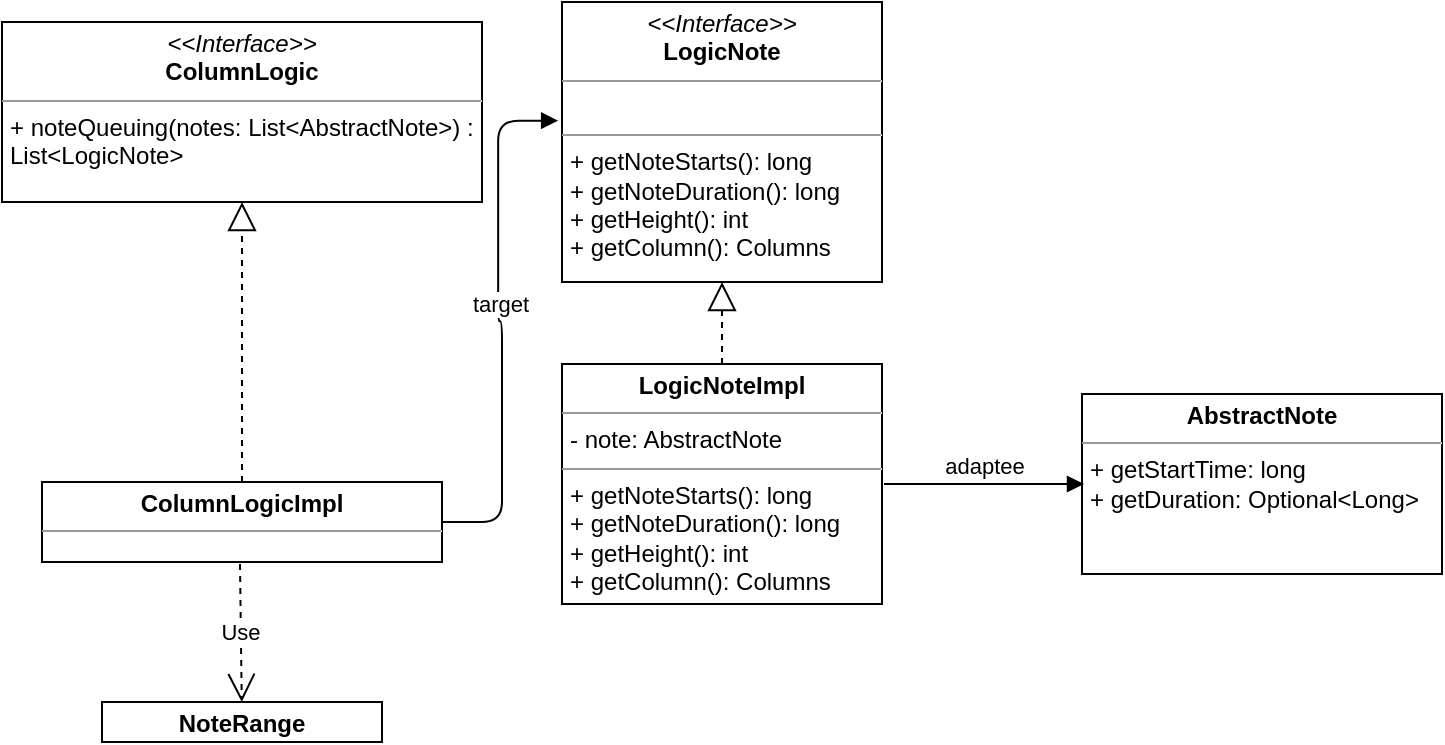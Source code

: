<mxfile version="14.9.8" type="device"><diagram id="C5RBs43oDa-KdzZeNtuy" name="Page-1"><mxGraphModel dx="1038" dy="489" grid="1" gridSize="10" guides="1" tooltips="1" connect="1" arrows="1" fold="1" page="1" pageScale="1" pageWidth="827" pageHeight="1169" math="0" shadow="0"><root><mxCell id="WIyWlLk6GJQsqaUBKTNV-0"/><mxCell id="WIyWlLk6GJQsqaUBKTNV-1" parent="WIyWlLk6GJQsqaUBKTNV-0"/><mxCell id="oboRcRIFWxjvqPnqNm6J-0" value="&lt;p style=&quot;margin: 0px ; margin-top: 4px ; text-align: center&quot;&gt;&lt;b&gt;AbstractNote&lt;/b&gt;&lt;/p&gt;&lt;hr size=&quot;1&quot;&gt;&lt;p style=&quot;margin: 0px ; margin-left: 4px&quot;&gt;+ getStartTime: long&lt;/p&gt;&lt;p style=&quot;margin: 0px ; margin-left: 4px&quot;&gt;+ getDuration: Optional&amp;lt;Long&amp;gt;&lt;/p&gt;" style="verticalAlign=top;align=left;overflow=fill;fontSize=12;fontFamily=Helvetica;html=1;" vertex="1" parent="WIyWlLk6GJQsqaUBKTNV-1"><mxGeometry x="540" y="216" width="180" height="90" as="geometry"/></mxCell><mxCell id="oboRcRIFWxjvqPnqNm6J-2" value="&lt;p style=&quot;margin: 0px ; margin-top: 4px ; text-align: center&quot;&gt;&lt;i&gt;&amp;lt;&amp;lt;Interface&amp;gt;&amp;gt;&lt;/i&gt;&lt;br&gt;&lt;b&gt;LogicNote&lt;/b&gt;&lt;/p&gt;&lt;hr size=&quot;1&quot;&gt;&lt;p style=&quot;margin: 0px ; margin-left: 4px&quot;&gt;&lt;br&gt;&lt;/p&gt;&lt;hr size=&quot;1&quot;&gt;&lt;p style=&quot;margin: 0px ; margin-left: 4px&quot;&gt;+ getNoteStarts(): long&lt;br&gt;+ getNoteDuration(): long&lt;br&gt;+ getHeight(): int&lt;br&gt;+ getColumn(): Columns&lt;/p&gt;" style="verticalAlign=top;align=left;overflow=fill;fontSize=12;fontFamily=Helvetica;html=1;" vertex="1" parent="WIyWlLk6GJQsqaUBKTNV-1"><mxGeometry x="280" y="20" width="160" height="140" as="geometry"/></mxCell><mxCell id="oboRcRIFWxjvqPnqNm6J-3" value="&lt;p style=&quot;margin: 0px ; margin-top: 4px ; text-align: center&quot;&gt;&lt;b&gt;LogicNoteImpl&lt;/b&gt;&lt;/p&gt;&lt;hr size=&quot;1&quot;&gt;&lt;p style=&quot;margin: 0px ; margin-left: 4px&quot;&gt;- note: AbstractNote&lt;/p&gt;&lt;hr size=&quot;1&quot;&gt;&lt;p style=&quot;margin: 0px ; margin-left: 4px&quot;&gt;+ getNoteStarts(): long&lt;br&gt;+ getNoteDuration(): long&lt;br&gt;+ getHeight(): int&lt;br&gt;+ getColumn(): Columns&lt;br&gt;&lt;/p&gt;" style="verticalAlign=top;align=left;overflow=fill;fontSize=12;fontFamily=Helvetica;html=1;" vertex="1" parent="WIyWlLk6GJQsqaUBKTNV-1"><mxGeometry x="280" y="201" width="160" height="120" as="geometry"/></mxCell><mxCell id="oboRcRIFWxjvqPnqNm6J-4" value="" style="endArrow=block;dashed=1;endFill=0;endSize=12;html=1;" edge="1" parent="WIyWlLk6GJQsqaUBKTNV-1" source="oboRcRIFWxjvqPnqNm6J-3" target="oboRcRIFWxjvqPnqNm6J-2"><mxGeometry width="160" relative="1" as="geometry"><mxPoint x="330" y="250" as="sourcePoint"/><mxPoint x="490" y="250" as="targetPoint"/></mxGeometry></mxCell><mxCell id="oboRcRIFWxjvqPnqNm6J-5" value="adaptee" style="html=1;verticalAlign=bottom;endArrow=block;entryX=0;entryY=0.5;entryDx=0;entryDy=0;" edge="1" parent="WIyWlLk6GJQsqaUBKTNV-1"><mxGeometry width="80" relative="1" as="geometry"><mxPoint x="441" y="261" as="sourcePoint"/><mxPoint x="541" y="261" as="targetPoint"/></mxGeometry></mxCell><mxCell id="oboRcRIFWxjvqPnqNm6J-7" value="&lt;p style=&quot;margin: 0px ; margin-top: 4px ; text-align: center&quot;&gt;&lt;b&gt;ColumnLogicImpl&lt;/b&gt;&lt;/p&gt;&lt;hr size=&quot;1&quot;&gt;&lt;p style=&quot;margin: 0px ; margin-left: 4px&quot;&gt;&lt;br&gt;&lt;/p&gt;" style="verticalAlign=top;align=left;overflow=fill;fontSize=12;fontFamily=Helvetica;html=1;" vertex="1" parent="WIyWlLk6GJQsqaUBKTNV-1"><mxGeometry x="20" y="260" width="200" height="40" as="geometry"/></mxCell><mxCell id="oboRcRIFWxjvqPnqNm6J-8" value="target" style="html=1;verticalAlign=bottom;endArrow=block;entryX=-0.012;entryY=0.424;entryDx=0;entryDy=0;entryPerimeter=0;edgeStyle=entityRelationEdgeStyle;" edge="1" parent="WIyWlLk6GJQsqaUBKTNV-1" source="oboRcRIFWxjvqPnqNm6J-7" target="oboRcRIFWxjvqPnqNm6J-2"><mxGeometry width="80" relative="1" as="geometry"><mxPoint x="370" y="250" as="sourcePoint"/><mxPoint x="280" y="87" as="targetPoint"/></mxGeometry></mxCell><mxCell id="oboRcRIFWxjvqPnqNm6J-9" value="&lt;p style=&quot;margin: 0px ; margin-top: 4px ; text-align: center&quot;&gt;&lt;i&gt;&amp;lt;&amp;lt;Interface&amp;gt;&amp;gt;&lt;/i&gt;&lt;br&gt;&lt;b&gt;ColumnLogic&lt;/b&gt;&lt;/p&gt;&lt;hr size=&quot;1&quot;&gt;&lt;p style=&quot;margin: 0px ; margin-left: 4px&quot;&gt;&lt;/p&gt;&lt;p style=&quot;margin: 0px ; margin-left: 4px&quot;&gt;+ noteQueuing(notes: List&amp;lt;AbstractNote&amp;gt;) :&amp;nbsp;&lt;/p&gt;&lt;p style=&quot;margin: 0px ; margin-left: 4px&quot;&gt;List&amp;lt;LogicNote&amp;gt;&lt;br&gt;&lt;/p&gt;" style="verticalAlign=top;align=left;overflow=fill;fontSize=12;fontFamily=Helvetica;html=1;" vertex="1" parent="WIyWlLk6GJQsqaUBKTNV-1"><mxGeometry y="30" width="240" height="90" as="geometry"/></mxCell><mxCell id="oboRcRIFWxjvqPnqNm6J-10" value="" style="endArrow=block;dashed=1;endFill=0;endSize=12;html=1;" edge="1" parent="WIyWlLk6GJQsqaUBKTNV-1" source="oboRcRIFWxjvqPnqNm6J-7" target="oboRcRIFWxjvqPnqNm6J-9"><mxGeometry width="160" relative="1" as="geometry"><mxPoint x="330" y="250" as="sourcePoint"/><mxPoint x="490" y="250" as="targetPoint"/></mxGeometry></mxCell><mxCell id="oboRcRIFWxjvqPnqNm6J-11" value="&lt;p style=&quot;margin: 0px ; margin-top: 4px ; text-align: center&quot;&gt;&lt;b&gt;NoteRange&lt;/b&gt;&lt;/p&gt;&lt;div style=&quot;height: 2px&quot;&gt;&lt;br&gt;&lt;/div&gt;" style="verticalAlign=top;align=left;overflow=fill;fontSize=12;fontFamily=Helvetica;html=1;" vertex="1" parent="WIyWlLk6GJQsqaUBKTNV-1"><mxGeometry x="50" y="370" width="140" height="20" as="geometry"/></mxCell><mxCell id="oboRcRIFWxjvqPnqNm6J-12" value="Use" style="endArrow=open;endSize=12;dashed=1;html=1;" edge="1" parent="WIyWlLk6GJQsqaUBKTNV-1" target="oboRcRIFWxjvqPnqNm6J-11"><mxGeometry width="160" relative="1" as="geometry"><mxPoint x="119" y="301" as="sourcePoint"/><mxPoint x="490" y="250" as="targetPoint"/></mxGeometry></mxCell></root></mxGraphModel></diagram></mxfile>